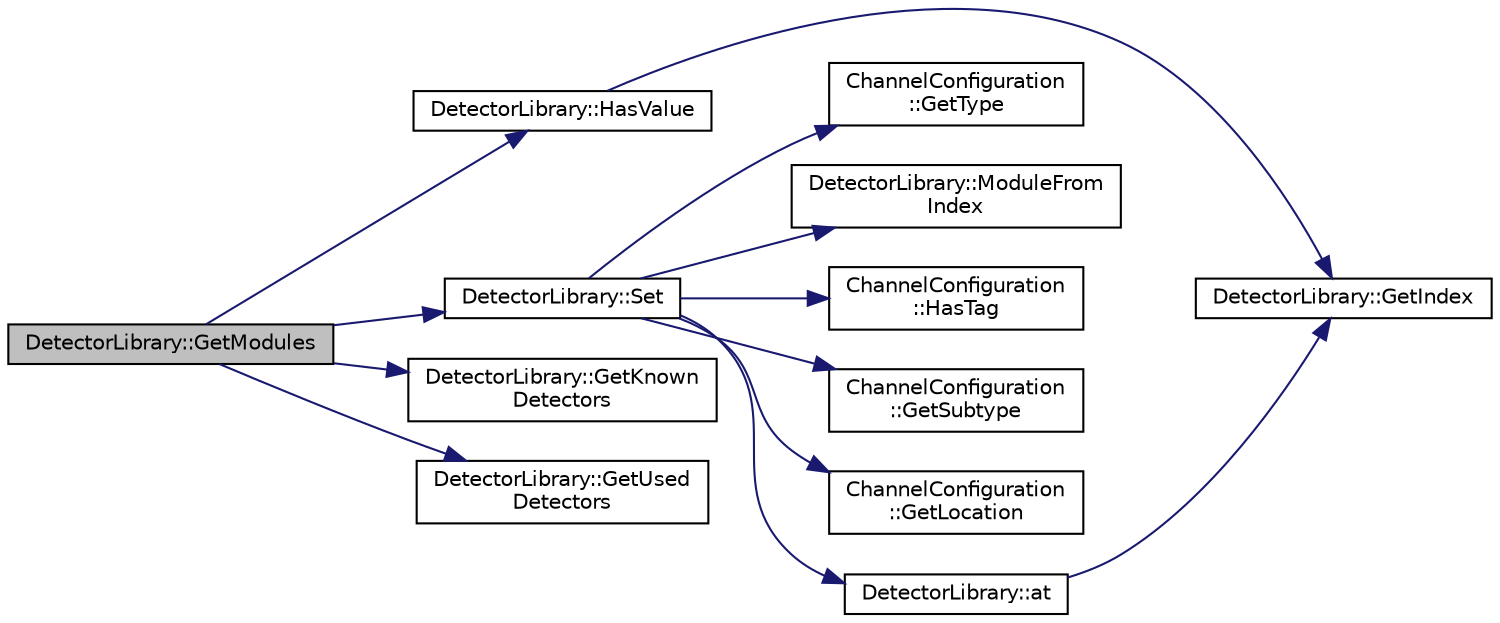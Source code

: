 digraph "DetectorLibrary::GetModules"
{
  edge [fontname="Helvetica",fontsize="10",labelfontname="Helvetica",labelfontsize="10"];
  node [fontname="Helvetica",fontsize="10",shape=record];
  rankdir="LR";
  Node1 [label="DetectorLibrary::GetModules",height=0.2,width=0.4,color="black", fillcolor="grey75", style="filled", fontcolor="black"];
  Node1 -> Node2 [color="midnightblue",fontsize="10",style="solid",fontname="Helvetica"];
  Node2 [label="DetectorLibrary::HasValue",height=0.2,width=0.4,color="black", fillcolor="white", style="filled",URL="$dc/dbe/class_detector_library.html#ad31d4f3ce8f28645df931cf94f7aad9d"];
  Node2 -> Node3 [color="midnightblue",fontsize="10",style="solid",fontname="Helvetica"];
  Node3 [label="DetectorLibrary::GetIndex",height=0.2,width=0.4,color="black", fillcolor="white", style="filled",URL="$dc/dbe/class_detector_library.html#a90877646fc3c5c845baa0ff3643335d4"];
  Node1 -> Node4 [color="midnightblue",fontsize="10",style="solid",fontname="Helvetica"];
  Node4 [label="DetectorLibrary::Set",height=0.2,width=0.4,color="black", fillcolor="white", style="filled",URL="$dc/dbe/class_detector_library.html#a9b4ea4ad0464f8039dafedbb6a3a7939"];
  Node4 -> Node5 [color="midnightblue",fontsize="10",style="solid",fontname="Helvetica"];
  Node5 [label="ChannelConfiguration\l::GetType",height=0.2,width=0.4,color="black", fillcolor="white", style="filled",URL="$d6/d20/class_channel_configuration.html#aba4539c47063c552522bcf7c20d5bf29"];
  Node4 -> Node6 [color="midnightblue",fontsize="10",style="solid",fontname="Helvetica"];
  Node6 [label="DetectorLibrary::ModuleFrom\lIndex",height=0.2,width=0.4,color="black", fillcolor="white", style="filled",URL="$dc/dbe/class_detector_library.html#a9297fb25cacc210dd6d2c1fd50675543"];
  Node4 -> Node7 [color="midnightblue",fontsize="10",style="solid",fontname="Helvetica"];
  Node7 [label="ChannelConfiguration\l::HasTag",height=0.2,width=0.4,color="black", fillcolor="white", style="filled",URL="$d6/d20/class_channel_configuration.html#a12d5e0dec96416851743462c53775bf5"];
  Node4 -> Node8 [color="midnightblue",fontsize="10",style="solid",fontname="Helvetica"];
  Node8 [label="ChannelConfiguration\l::GetSubtype",height=0.2,width=0.4,color="black", fillcolor="white", style="filled",URL="$d6/d20/class_channel_configuration.html#aaa6fcf267aebd6df6fa3df5510cfaeea"];
  Node4 -> Node9 [color="midnightblue",fontsize="10",style="solid",fontname="Helvetica"];
  Node9 [label="ChannelConfiguration\l::GetLocation",height=0.2,width=0.4,color="black", fillcolor="white", style="filled",URL="$d6/d20/class_channel_configuration.html#a63b0841b2af27b4d019b5f68097a5eef"];
  Node4 -> Node10 [color="midnightblue",fontsize="10",style="solid",fontname="Helvetica"];
  Node10 [label="DetectorLibrary::at",height=0.2,width=0.4,color="black", fillcolor="white", style="filled",URL="$dc/dbe/class_detector_library.html#a7dc03a85fdd914647e3b4405524d8f02"];
  Node10 -> Node3 [color="midnightblue",fontsize="10",style="solid",fontname="Helvetica"];
  Node1 -> Node11 [color="midnightblue",fontsize="10",style="solid",fontname="Helvetica"];
  Node11 [label="DetectorLibrary::GetKnown\lDetectors",height=0.2,width=0.4,color="black", fillcolor="white", style="filled",URL="$dc/dbe/class_detector_library.html#a6d230b05a8bc2e1a946ed6872ae53c36"];
  Node1 -> Node12 [color="midnightblue",fontsize="10",style="solid",fontname="Helvetica"];
  Node12 [label="DetectorLibrary::GetUsed\lDetectors",height=0.2,width=0.4,color="black", fillcolor="white", style="filled",URL="$dc/dbe/class_detector_library.html#a648ce584518bf132962fb3488859a680",tooltip="this needs moved to UtkUnpacker "];
}
